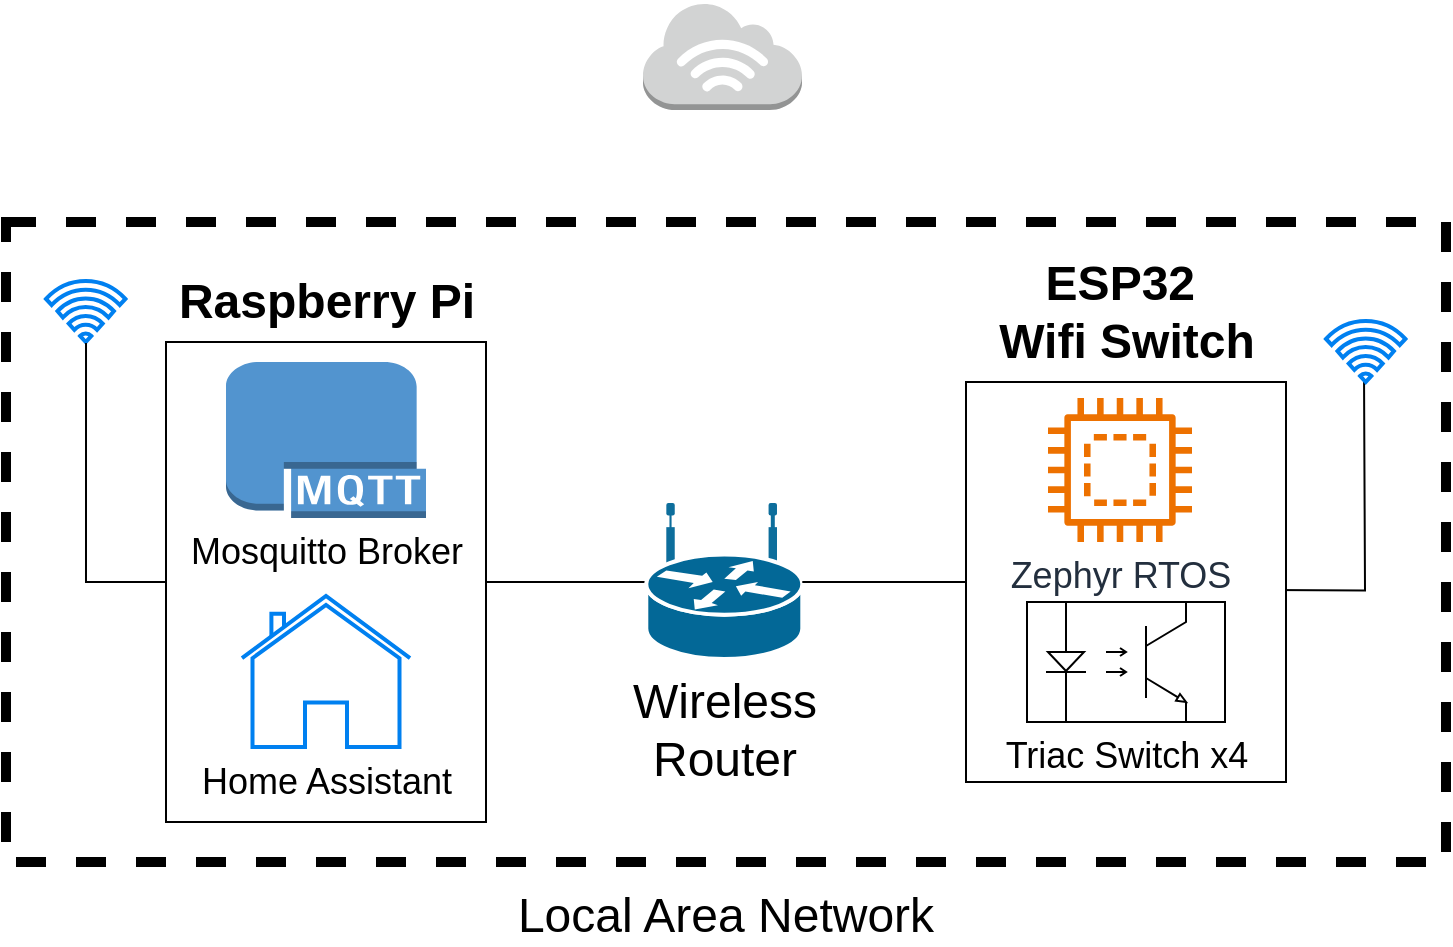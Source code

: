 <mxfile version="24.6.4" type="github">
  <diagram name="Page-1" id="c37626ed-c26b-45fb-9056-f9ebc6bb27b6">
    <mxGraphModel dx="1313" dy="1546" grid="1" gridSize="10" guides="1" tooltips="1" connect="1" arrows="1" fold="1" page="1" pageScale="1" pageWidth="1100" pageHeight="850" background="none" math="0" shadow="0">
      <root>
        <mxCell id="0" />
        <mxCell id="1" parent="0" />
        <mxCell id="5czC_teY8-kOng0B751O-24" value="" style="outlineConnect=0;dashed=0;verticalLabelPosition=bottom;verticalAlign=top;align=center;html=1;shape=mxgraph.aws3.internet_3;fillColor=#D2D3D3;gradientColor=none;" vertex="1" parent="1">
          <mxGeometry x="478.5" y="-110" width="79.5" height="54" as="geometry" />
        </mxCell>
        <mxCell id="5czC_teY8-kOng0B751O-48" value="&lt;div style=&quot;font-size: 24px;&quot;&gt;&lt;br&gt;&lt;/div&gt;&lt;div style=&quot;font-size: 24px;&quot;&gt;&lt;font style=&quot;font-size: 24px;&quot;&gt;&lt;br&gt;&lt;/font&gt;&lt;/div&gt;&lt;div style=&quot;font-size: 24px;&quot;&gt;&lt;font style=&quot;font-size: 24px;&quot;&gt;&lt;br&gt;&lt;/font&gt;&lt;/div&gt;&lt;div style=&quot;font-size: 24px;&quot;&gt;&lt;font style=&quot;font-size: 24px;&quot;&gt;&lt;br&gt;&lt;/font&gt;&lt;/div&gt;&lt;div style=&quot;font-size: 24px;&quot;&gt;&lt;font style=&quot;font-size: 24px;&quot;&gt;&lt;br&gt;&lt;/font&gt;&lt;/div&gt;&lt;div style=&quot;font-size: 24px;&quot;&gt;&lt;font style=&quot;font-size: 24px;&quot;&gt;&lt;br&gt;&lt;/font&gt;&lt;/div&gt;&lt;div style=&quot;font-size: 24px;&quot;&gt;&lt;font style=&quot;font-size: 24px;&quot;&gt;&lt;br&gt;&lt;/font&gt;&lt;/div&gt;&lt;div style=&quot;font-size: 24px;&quot;&gt;&lt;font style=&quot;font-size: 24px;&quot;&gt;&lt;br&gt;&lt;/font&gt;&lt;/div&gt;&lt;div style=&quot;font-size: 24px;&quot;&gt;&lt;font style=&quot;font-size: 24px;&quot;&gt;&lt;br&gt;&lt;/font&gt;&lt;/div&gt;&lt;div style=&quot;font-size: 24px;&quot;&gt;&lt;font style=&quot;font-size: 24px;&quot;&gt;&lt;br&gt;&lt;/font&gt;&lt;/div&gt;&lt;div style=&quot;font-size: 24px;&quot;&gt;&lt;font style=&quot;font-size: 24px;&quot;&gt;&lt;br&gt;&lt;/font&gt;&lt;/div&gt;&lt;div style=&quot;font-size: 24px;&quot;&gt;&lt;br&gt;&lt;/div&gt;&lt;div style=&quot;font-size: 24px;&quot;&gt;&lt;font style=&quot;font-size: 24px;&quot;&gt;&lt;br&gt;&lt;/font&gt;&lt;/div&gt;&lt;div style=&quot;font-size: 24px;&quot;&gt;&lt;font style=&quot;font-size: 24px;&quot;&gt;Local Area Network&lt;/font&gt;&lt;/div&gt;" style="rounded=0;whiteSpace=wrap;html=1;dashed=1;strokeWidth=5;" vertex="1" parent="1">
          <mxGeometry x="160" width="720" height="320" as="geometry" />
        </mxCell>
        <mxCell id="5czC_teY8-kOng0B751O-49" style="edgeStyle=orthogonalEdgeStyle;rounded=0;orthogonalLoop=1;jettySize=auto;html=1;endArrow=none;endFill=0;" edge="1" parent="1" source="5czC_teY8-kOng0B751O-50" target="5czC_teY8-kOng0B751O-51">
          <mxGeometry relative="1" as="geometry" />
        </mxCell>
        <mxCell id="5czC_teY8-kOng0B751O-50" value="" style="rounded=0;whiteSpace=wrap;html=1;" vertex="1" parent="1">
          <mxGeometry x="240" y="60" width="160" height="240" as="geometry" />
        </mxCell>
        <mxCell id="5czC_teY8-kOng0B751O-51" value="&lt;font style=&quot;font-size: 24px;&quot;&gt;Wireless&lt;/font&gt;&lt;div&gt;&lt;font style=&quot;font-size: 24px;&quot;&gt;Router&lt;/font&gt;&lt;/div&gt;" style="shape=mxgraph.cisco.routers.wireless_router;sketch=0;html=1;pointerEvents=1;dashed=0;fillColor=#036897;strokeColor=#ffffff;strokeWidth=2;verticalLabelPosition=bottom;verticalAlign=top;align=center;outlineConnect=0;" vertex="1" parent="1">
          <mxGeometry x="480.15" y="141.5" width="78" height="77" as="geometry" />
        </mxCell>
        <mxCell id="5czC_teY8-kOng0B751O-52" value="&lt;font style=&quot;font-size: 24px;&quot;&gt;&lt;b&gt;Raspberry Pi&lt;/b&gt;&lt;/font&gt;" style="text;html=1;align=center;verticalAlign=middle;resizable=0;points=[];autosize=1;strokeColor=none;fillColor=none;" vertex="1" parent="1">
          <mxGeometry x="235" y="20" width="170" height="40" as="geometry" />
        </mxCell>
        <mxCell id="5czC_teY8-kOng0B751O-53" value="" style="html=1;verticalLabelPosition=bottom;align=center;labelBackgroundColor=#ffffff;verticalAlign=top;strokeWidth=2;strokeColor=#0080F0;shadow=0;dashed=0;shape=mxgraph.ios7.icons.wifi;pointerEvents=1" vertex="1" parent="1">
          <mxGeometry x="180" y="29.5" width="39.7" height="30.5" as="geometry" />
        </mxCell>
        <mxCell id="5czC_teY8-kOng0B751O-54" value="&lt;font style=&quot;font-size: 18px;&quot;&gt;Mosquitto Broker&lt;/font&gt;" style="outlineConnect=0;dashed=0;verticalLabelPosition=bottom;verticalAlign=top;align=center;html=1;shape=mxgraph.aws3.mqtt_protocol;fillColor=#5294CF;gradientColor=none;" vertex="1" parent="1">
          <mxGeometry x="270" y="70" width="100" height="78" as="geometry" />
        </mxCell>
        <mxCell id="5czC_teY8-kOng0B751O-55" value="&lt;font style=&quot;font-size: 18px;&quot;&gt;Home Assistant&lt;/font&gt;" style="html=1;verticalLabelPosition=bottom;align=center;labelBackgroundColor=#ffffff;verticalAlign=top;strokeWidth=2;strokeColor=#0080F0;shadow=0;dashed=0;shape=mxgraph.ios7.icons.home;" vertex="1" parent="1">
          <mxGeometry x="278" y="187" width="84" height="75.5" as="geometry" />
        </mxCell>
        <mxCell id="5czC_teY8-kOng0B751O-56" style="edgeStyle=orthogonalEdgeStyle;rounded=0;orthogonalLoop=1;jettySize=auto;html=1;entryX=0.479;entryY=0.877;entryDx=0;entryDy=0;entryPerimeter=0;endArrow=none;endFill=0;" edge="1" parent="1">
          <mxGeometry relative="1" as="geometry">
            <mxPoint x="839.016" y="77.248" as="targetPoint" />
            <mxPoint x="760" y="183.75" as="sourcePoint" />
          </mxGeometry>
        </mxCell>
        <mxCell id="5czC_teY8-kOng0B751O-57" value="" style="rounded=0;whiteSpace=wrap;html=1;" vertex="1" parent="1">
          <mxGeometry x="640" y="80" width="160" height="200" as="geometry" />
        </mxCell>
        <mxCell id="5czC_teY8-kOng0B751O-58" value="&lt;font style=&quot;font-size: 24px;&quot;&gt;&lt;b&gt;ESP32&amp;nbsp;&lt;/b&gt;&lt;/font&gt;&lt;div&gt;&lt;font style=&quot;font-size: 24px;&quot;&gt;&lt;b&gt;Wifi Switch&lt;/b&gt;&lt;/font&gt;&lt;/div&gt;" style="text;html=1;align=center;verticalAlign=middle;resizable=0;points=[];autosize=1;strokeColor=none;fillColor=none;" vertex="1" parent="1">
          <mxGeometry x="645" y="10" width="150" height="70" as="geometry" />
        </mxCell>
        <mxCell id="5czC_teY8-kOng0B751O-59" value="" style="html=1;verticalLabelPosition=bottom;align=center;labelBackgroundColor=#ffffff;verticalAlign=top;strokeWidth=2;strokeColor=#0080F0;shadow=0;dashed=0;shape=mxgraph.ios7.icons.wifi;pointerEvents=1" vertex="1" parent="1">
          <mxGeometry x="820" y="49.5" width="39.7" height="30.5" as="geometry" />
        </mxCell>
        <mxCell id="5czC_teY8-kOng0B751O-60" value="&lt;font style=&quot;font-size: 18px;&quot;&gt;Zephyr RTOS&lt;/font&gt;" style="sketch=0;outlineConnect=0;fontColor=#232F3E;gradientColor=none;fillColor=#ED7100;strokeColor=none;dashed=0;verticalLabelPosition=bottom;verticalAlign=top;align=center;html=1;fontSize=12;fontStyle=0;aspect=fixed;pointerEvents=1;shape=mxgraph.aws4.braket_embedded_simulator;" vertex="1" parent="1">
          <mxGeometry x="681" y="88" width="72" height="72" as="geometry" />
        </mxCell>
        <mxCell id="5czC_teY8-kOng0B751O-61" value="&lt;font style=&quot;font-size: 18px;&quot;&gt;Triac Switch x4&lt;/font&gt;" style="verticalLabelPosition=bottom;shadow=0;dashed=0;align=center;html=1;verticalAlign=top;shape=mxgraph.electrical.opto_electronics.opto-coupler;" vertex="1" parent="1">
          <mxGeometry x="670.5" y="190" width="99" height="60" as="geometry" />
        </mxCell>
        <mxCell id="5czC_teY8-kOng0B751O-62" style="edgeStyle=orthogonalEdgeStyle;rounded=0;orthogonalLoop=1;jettySize=auto;html=1;entryX=0.504;entryY=1.016;entryDx=0;entryDy=0;entryPerimeter=0;endArrow=none;endFill=0;" edge="1" parent="1" source="5czC_teY8-kOng0B751O-50" target="5czC_teY8-kOng0B751O-53">
          <mxGeometry relative="1" as="geometry" />
        </mxCell>
        <mxCell id="5czC_teY8-kOng0B751O-63" style="edgeStyle=orthogonalEdgeStyle;rounded=0;orthogonalLoop=1;jettySize=auto;html=1;entryX=1;entryY=0.5;entryDx=0;entryDy=0;entryPerimeter=0;endArrow=none;endFill=0;" edge="1" parent="1" source="5czC_teY8-kOng0B751O-57" target="5czC_teY8-kOng0B751O-51">
          <mxGeometry relative="1" as="geometry" />
        </mxCell>
      </root>
    </mxGraphModel>
  </diagram>
</mxfile>
